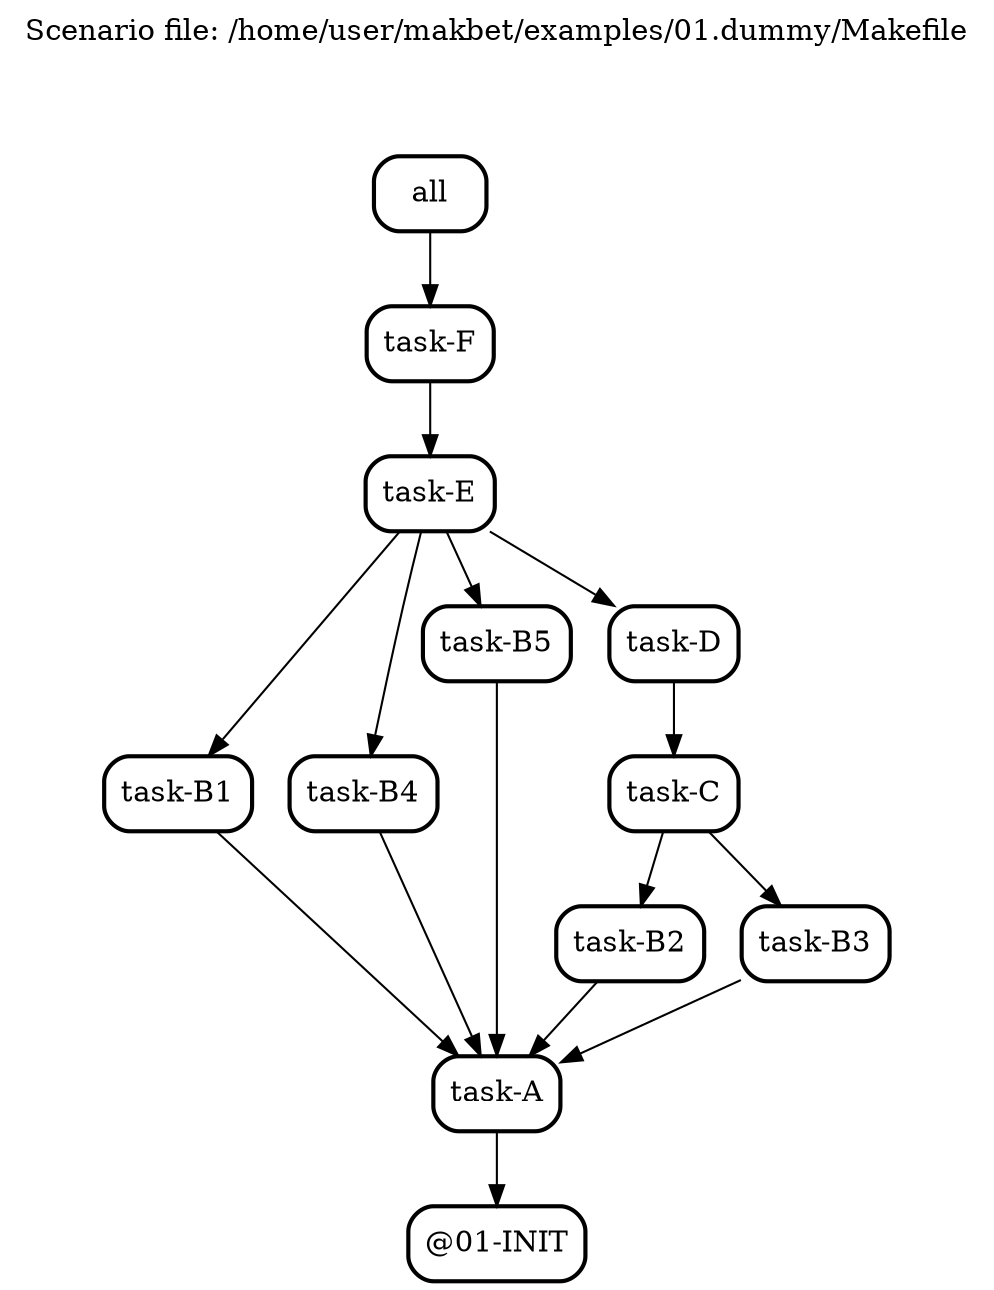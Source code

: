 digraph {

// This file has been generated by makbet heads/master-0-g0eba8f3
// Generation date: Sun Aug 30 11:44:31 PM CEST 2020
// Scenario file: /home/user/makbet/examples/01.dummy/Makefile

// Graph title.
labelloc="t";
label="Scenario file: /home/user/makbet/examples/01.dummy/Makefile\n\n\n\n";

// Global options for all nodes.
node [shape="box" style="rounded, bold"];


"@01-INIT";

"all" -> "task-F";

"task-A" -> "@01-INIT";

"task-B1" -> "task-A";

"task-B2" -> "task-A";

"task-B3" -> "task-A";

"task-B4" -> "task-A";

"task-B5" -> "task-A";

"task-C" -> "task-B2";
"task-C" -> "task-B3";

"task-D" -> "task-C";

"task-E" -> "task-B1";
"task-E" -> "task-B4";
"task-E" -> "task-B5";
"task-E" -> "task-D";

"task-F" -> "task-E";

}


// End of file
